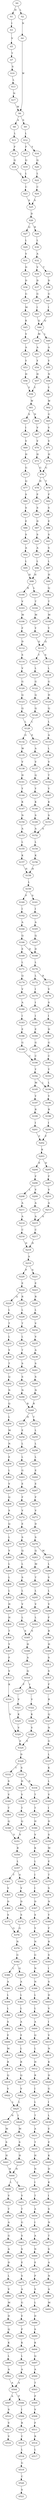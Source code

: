 strict digraph  {
	S0 -> S1 [ label = H ];
	S0 -> S2 [ label = L ];
	S1 -> S3 [ label = I ];
	S2 -> S4 [ label = N ];
	S3 -> S5 [ label = V ];
	S4 -> S6 [ label = W ];
	S5 -> S7 [ label = T ];
	S6 -> S8 [ label = A ];
	S6 -> S9 [ label = S ];
	S7 -> S10 [ label = S ];
	S8 -> S11 [ label = L ];
	S9 -> S12 [ label = L ];
	S10 -> S13 [ label = L ];
	S11 -> S14 [ label = F ];
	S12 -> S15 [ label = F ];
	S12 -> S16 [ label = Y ];
	S13 -> S17 [ label = N ];
	S14 -> S18 [ label = Q ];
	S15 -> S19 [ label = Q ];
	S16 -> S20 [ label = Q ];
	S17 -> S6 [ label = W ];
	S18 -> S21 [ label = L ];
	S19 -> S21 [ label = L ];
	S20 -> S22 [ label = L ];
	S21 -> S23 [ label = C ];
	S22 -> S24 [ label = C ];
	S23 -> S25 [ label = S ];
	S24 -> S25 [ label = S ];
	S25 -> S26 [ label = D ];
	S26 -> S27 [ label = Q ];
	S26 -> S28 [ label = R ];
	S27 -> S29 [ label = L ];
	S28 -> S30 [ label = L ];
	S29 -> S31 [ label = V ];
	S30 -> S32 [ label = A ];
	S31 -> S33 [ label = D ];
	S32 -> S34 [ label = V ];
	S32 -> S35 [ label = T ];
	S33 -> S36 [ label = D ];
	S34 -> S37 [ label = D ];
	S35 -> S38 [ label = D ];
	S36 -> S39 [ label = G ];
	S37 -> S40 [ label = G ];
	S38 -> S41 [ label = G ];
	S39 -> S42 [ label = M ];
	S40 -> S43 [ label = I ];
	S41 -> S44 [ label = I ];
	S42 -> S45 [ label = K ];
	S43 -> S46 [ label = Q ];
	S44 -> S46 [ label = Q ];
	S45 -> S47 [ label = V ];
	S46 -> S48 [ label = M ];
	S46 -> S49 [ label = L ];
	S47 -> S50 [ label = A ];
	S48 -> S51 [ label = A ];
	S49 -> S52 [ label = A ];
	S50 -> S53 [ label = Y ];
	S51 -> S54 [ label = Y ];
	S52 -> S55 [ label = Y ];
	S53 -> S56 [ label = H ];
	S54 -> S57 [ label = H ];
	S55 -> S58 [ label = N ];
	S56 -> S59 [ label = Y ];
	S57 -> S59 [ label = Y ];
	S58 -> S60 [ label = Y ];
	S59 -> S61 [ label = W ];
	S60 -> S62 [ label = W ];
	S61 -> S63 [ label = S ];
	S61 -> S64 [ label = N ];
	S62 -> S65 [ label = G ];
	S63 -> S66 [ label = I ];
	S64 -> S67 [ label = V ];
	S65 -> S68 [ label = V ];
	S66 -> S69 [ label = V ];
	S67 -> S70 [ label = V ];
	S68 -> S71 [ label = V ];
	S69 -> S72 [ label = H ];
	S70 -> S73 [ label = H ];
	S71 -> S74 [ label = H ];
	S72 -> S75 [ label = G ];
	S73 -> S76 [ label = G ];
	S74 -> S76 [ label = G ];
	S75 -> S77 [ label = Q ];
	S76 -> S78 [ label = H ];
	S76 -> S79 [ label = T ];
	S77 -> S80 [ label = S ];
	S78 -> S81 [ label = P ];
	S79 -> S82 [ label = P ];
	S80 -> S83 [ label = S ];
	S81 -> S84 [ label = S ];
	S82 -> S85 [ label = S ];
	S83 -> S86 [ label = E ];
	S84 -> S87 [ label = D ];
	S85 -> S88 [ label = E ];
	S86 -> S89 [ label = S ];
	S87 -> S90 [ label = S ];
	S88 -> S91 [ label = S ];
	S89 -> S92 [ label = A ];
	S90 -> S93 [ label = A ];
	S91 -> S94 [ label = S ];
	S92 -> S95 [ label = L ];
	S93 -> S96 [ label = L ];
	S94 -> S97 [ label = L ];
	S95 -> S98 [ label = H ];
	S96 -> S98 [ label = H ];
	S97 -> S99 [ label = H ];
	S98 -> S100 [ label = R ];
	S98 -> S101 [ label = L ];
	S99 -> S102 [ label = Q ];
	S100 -> S103 [ label = V ];
	S101 -> S104 [ label = T ];
	S102 -> S105 [ label = T ];
	S103 -> S106 [ label = M ];
	S104 -> S107 [ label = M ];
	S105 -> S108 [ label = M ];
	S106 -> S109 [ label = F ];
	S107 -> S110 [ label = Y ];
	S108 -> S111 [ label = Y ];
	S109 -> S112 [ label = D ];
	S110 -> S113 [ label = Q ];
	S111 -> S113 [ label = Q ];
	S112 -> S114 [ label = S ];
	S113 -> S115 [ label = S ];
	S113 -> S116 [ label = T ];
	S114 -> S117 [ label = V ];
	S115 -> S118 [ label = L ];
	S116 -> S119 [ label = L ];
	S117 -> S120 [ label = G ];
	S118 -> S121 [ label = G ];
	S119 -> S122 [ label = G ];
	S120 -> S123 [ label = Q ];
	S121 -> S124 [ label = H ];
	S122 -> S125 [ label = Q ];
	S123 -> S126 [ label = Q ];
	S124 -> S127 [ label = Q ];
	S125 -> S128 [ label = Q ];
	S126 -> S129 [ label = L ];
	S127 -> S130 [ label = L ];
	S128 -> S129 [ label = L ];
	S129 -> S131 [ label = E ];
	S129 -> S132 [ label = G ];
	S130 -> S133 [ label = A ];
	S131 -> S134 [ label = A ];
	S132 -> S135 [ label = W ];
	S133 -> S136 [ label = L ];
	S134 -> S137 [ label = V ];
	S135 -> S138 [ label = V ];
	S136 -> S139 [ label = V ];
	S137 -> S140 [ label = Q ];
	S138 -> S141 [ label = H ];
	S139 -> S142 [ label = T ];
	S140 -> S143 [ label = Y ];
	S141 -> S144 [ label = Y ];
	S142 -> S145 [ label = Y ];
	S143 -> S146 [ label = K ];
	S144 -> S147 [ label = K ];
	S145 -> S148 [ label = K ];
	S146 -> S149 [ label = S ];
	S147 -> S150 [ label = N ];
	S148 -> S151 [ label = S ];
	S149 -> S152 [ label = A ];
	S150 -> S153 [ label = A ];
	S151 -> S152 [ label = A ];
	S152 -> S154 [ label = L ];
	S153 -> S155 [ label = L ];
	S154 -> S156 [ label = K ];
	S155 -> S157 [ label = K ];
	S156 -> S158 [ label = H ];
	S157 -> S158 [ label = H ];
	S158 -> S159 [ label = L ];
	S159 -> S160 [ label = P ];
	S159 -> S161 [ label = S ];
	S160 -> S162 [ label = I ];
	S161 -> S163 [ label = I ];
	S162 -> S164 [ label = A ];
	S163 -> S165 [ label = A ];
	S164 -> S166 [ label = Q ];
	S165 -> S167 [ label = Q ];
	S166 -> S168 [ label = D ];
	S166 -> S169 [ label = E ];
	S167 -> S168 [ label = D ];
	S168 -> S170 [ label = L ];
	S169 -> S171 [ label = L ];
	S170 -> S172 [ label = L ];
	S170 -> S173 [ label = R ];
	S171 -> S174 [ label = Q ];
	S172 -> S175 [ label = I ];
	S173 -> S176 [ label = V ];
	S174 -> S177 [ label = V ];
	S175 -> S178 [ label = I ];
	S176 -> S179 [ label = S ];
	S177 -> S180 [ label = A ];
	S178 -> S181 [ label = I ];
	S179 -> S182 [ label = I ];
	S180 -> S183 [ label = I ];
	S181 -> S184 [ label = E ];
	S182 -> S185 [ label = D ];
	S183 -> S186 [ label = E ];
	S184 -> S187 [ label = G ];
	S185 -> S188 [ label = G ];
	S186 -> S189 [ label = G ];
	S187 -> S190 [ label = C ];
	S188 -> S191 [ label = C ];
	S189 -> S190 [ label = C ];
	S190 -> S192 [ label = Y ];
	S191 -> S193 [ label = Y ];
	S192 -> S194 [ label = L ];
	S192 -> S195 [ label = M ];
	S193 -> S194 [ label = L ];
	S194 -> S196 [ label = Y ];
	S195 -> S197 [ label = Y ];
	S196 -> S198 [ label = R ];
	S197 -> S199 [ label = R ];
	S198 -> S200 [ label = I ];
	S199 -> S201 [ label = I ];
	S200 -> S202 [ label = F ];
	S201 -> S202 [ label = F ];
	S202 -> S203 [ label = K ];
	S203 -> S204 [ label = E ];
	S203 -> S205 [ label = D ];
	S204 -> S206 [ label = F ];
	S205 -> S207 [ label = F ];
	S206 -> S208 [ label = L ];
	S206 -> S209 [ label = V ];
	S207 -> S210 [ label = V ];
	S208 -> S211 [ label = A ];
	S209 -> S212 [ label = A ];
	S210 -> S213 [ label = A ];
	S211 -> S214 [ label = A ];
	S212 -> S215 [ label = A ];
	S213 -> S215 [ label = A ];
	S214 -> S216 [ label = C ];
	S215 -> S217 [ label = C ];
	S216 -> S218 [ label = D ];
	S217 -> S218 [ label = D ];
	S218 -> S219 [ label = A ];
	S219 -> S220 [ label = P ];
	S219 -> S221 [ label = S ];
	S220 -> S222 [ label = E ];
	S221 -> S223 [ label = E ];
	S222 -> S224 [ label = Q ];
	S222 -> S225 [ label = R ];
	S223 -> S226 [ label = R ];
	S224 -> S227 [ label = L ];
	S225 -> S228 [ label = L ];
	S226 -> S229 [ label = L ];
	S227 -> S230 [ label = T ];
	S228 -> S231 [ label = T ];
	S229 -> S232 [ label = V ];
	S230 -> S233 [ label = L ];
	S231 -> S234 [ label = L ];
	S232 -> S235 [ label = V ];
	S233 -> S236 [ label = V ];
	S234 -> S237 [ label = T ];
	S235 -> S238 [ label = A ];
	S236 -> S239 [ label = T ];
	S237 -> S240 [ label = S ];
	S238 -> S241 [ label = S ];
	S239 -> S242 [ label = Q ];
	S240 -> S243 [ label = S ];
	S241 -> S244 [ label = S ];
	S242 -> S245 [ label = N ];
	S243 -> S246 [ label = N ];
	S244 -> S247 [ label = N ];
	S245 -> S248 [ label = Q ];
	S246 -> S249 [ label = R ];
	S247 -> S249 [ label = R ];
	S248 -> S250 [ label = L ];
	S249 -> S251 [ label = H ];
	S249 -> S252 [ label = T ];
	S250 -> S253 [ label = M ];
	S251 -> S254 [ label = E ];
	S252 -> S255 [ label = L ];
	S253 -> S256 [ label = N ];
	S254 -> S257 [ label = L ];
	S255 -> S258 [ label = L ];
	S256 -> S259 [ label = E ];
	S257 -> S260 [ label = L ];
	S258 -> S261 [ label = L ];
	S259 -> S262 [ label = L ];
	S260 -> S263 [ label = G ];
	S261 -> S264 [ label = E ];
	S262 -> S265 [ label = V ];
	S263 -> S266 [ label = E ];
	S264 -> S267 [ label = E ];
	S265 -> S268 [ label = Q ];
	S266 -> S269 [ label = F ];
	S267 -> S270 [ label = F ];
	S268 -> S271 [ label = S ];
	S269 -> S272 [ label = V ];
	S270 -> S273 [ label = V ];
	S271 -> S274 [ label = Q ];
	S272 -> S275 [ label = E ];
	S273 -> S276 [ label = D ];
	S274 -> S277 [ label = L ];
	S275 -> S278 [ label = S ];
	S276 -> S279 [ label = S ];
	S277 -> S280 [ label = V ];
	S278 -> S281 [ label = Q ];
	S279 -> S282 [ label = M ];
	S279 -> S283 [ label = Q ];
	S280 -> S284 [ label = L ];
	S281 -> S285 [ label = L ];
	S282 -> S286 [ label = L ];
	S283 -> S287 [ label = M ];
	S284 -> S288 [ label = L ];
	S285 -> S289 [ label = S ];
	S286 -> S290 [ label = V ];
	S287 -> S291 [ label = T ];
	S288 -> S292 [ label = L ];
	S289 -> S293 [ label = L ];
	S290 -> S294 [ label = L ];
	S291 -> S295 [ label = L ];
	S292 -> S296 [ label = H ];
	S293 -> S297 [ label = V ];
	S294 -> S298 [ label = V ];
	S295 -> S299 [ label = V ];
	S296 -> S300 [ label = H ];
	S297 -> S301 [ label = L ];
	S298 -> S302 [ label = F ];
	S299 -> S303 [ label = L ];
	S300 -> S304 [ label = T ];
	S301 -> S305 [ label = S ];
	S302 -> S306 [ label = R ];
	S303 -> S305 [ label = S ];
	S304 -> S307 [ label = Y ];
	S305 -> S308 [ label = H ];
	S306 -> S309 [ label = H ];
	S307 -> S310 [ label = F ];
	S308 -> S311 [ label = A ];
	S309 -> S312 [ label = S ];
	S310 -> S313 [ label = V ];
	S311 -> S314 [ label = Q ];
	S312 -> S315 [ label = S ];
	S313 -> S316 [ label = K ];
	S314 -> S317 [ label = F ];
	S314 -> S318 [ label = I ];
	S315 -> S319 [ label = F ];
	S316 -> S320 [ label = V ];
	S317 -> S321 [ label = V ];
	S318 -> S322 [ label = V ];
	S319 -> S323 [ label = R ];
	S320 -> S324 [ label = E ];
	S321 -> S325 [ label = K ];
	S322 -> S326 [ label = K ];
	S323 -> S327 [ label = Q ];
	S324 -> S328 [ label = D ];
	S325 -> S320 [ label = V ];
	S326 -> S329 [ label = V ];
	S327 -> S330 [ label = N ];
	S328 -> S331 [ label = S ];
	S328 -> S332 [ label = T ];
	S329 -> S324 [ label = E ];
	S330 -> S333 [ label = G ];
	S331 -> S334 [ label = N ];
	S331 -> S335 [ label = H ];
	S332 -> S336 [ label = S ];
	S333 -> S337 [ label = L ];
	S334 -> S338 [ label = T ];
	S335 -> S339 [ label = V ];
	S336 -> S340 [ label = V ];
	S337 -> S341 [ label = K ];
	S338 -> S342 [ label = T ];
	S339 -> S343 [ label = T ];
	S340 -> S344 [ label = T ];
	S341 -> S345 [ label = L ];
	S342 -> S346 [ label = H ];
	S343 -> S347 [ label = Q ];
	S344 -> S348 [ label = Q ];
	S345 -> S349 [ label = V ];
	S346 -> S350 [ label = V ];
	S347 -> S351 [ label = V ];
	S348 -> S351 [ label = V ];
	S349 -> S352 [ label = I ];
	S350 -> S353 [ label = K ];
	S351 -> S354 [ label = R ];
	S352 -> S355 [ label = D ];
	S353 -> S356 [ label = L ];
	S354 -> S357 [ label = L ];
	S355 -> S358 [ label = S ];
	S356 -> S359 [ label = I ];
	S357 -> S360 [ label = S ];
	S357 -> S361 [ label = T ];
	S358 -> S362 [ label = M ];
	S359 -> S363 [ label = I ];
	S360 -> S364 [ label = V ];
	S361 -> S365 [ label = V ];
	S362 -> S366 [ label = E ];
	S363 -> S367 [ label = D ];
	S364 -> S368 [ label = D ];
	S365 -> S369 [ label = D ];
	S366 -> S370 [ label = T ];
	S367 -> S371 [ label = S ];
	S368 -> S372 [ label = S ];
	S369 -> S373 [ label = S ];
	S370 -> S374 [ label = S ];
	S371 -> S375 [ label = Y ];
	S372 -> S376 [ label = G ];
	S373 -> S376 [ label = G ];
	S374 -> S377 [ label = N ];
	S375 -> S378 [ label = N ];
	S376 -> S379 [ label = N ];
	S377 -> S380 [ label = Y ];
	S378 -> S381 [ label = G ];
	S379 -> S382 [ label = G ];
	S380 -> S383 [ label = F ];
	S381 -> S384 [ label = N ];
	S382 -> S385 [ label = Q ];
	S382 -> S386 [ label = L ];
	S383 -> S387 [ label = R ];
	S384 -> S388 [ label = N ];
	S385 -> S389 [ label = A ];
	S386 -> S390 [ label = A ];
	S387 -> S391 [ label = S ];
	S388 -> S392 [ label = L ];
	S389 -> S393 [ label = L ];
	S390 -> S394 [ label = L ];
	S391 -> S395 [ label = I ];
	S392 -> S396 [ label = L ];
	S393 -> S397 [ label = L ];
	S394 -> S398 [ label = L ];
	S395 -> S399 [ label = S ];
	S396 -> S400 [ label = A ];
	S397 -> S401 [ label = A ];
	S398 -> S402 [ label = S ];
	S399 -> S403 [ label = D ];
	S400 -> S404 [ label = Q ];
	S401 -> S405 [ label = E ];
	S402 -> S406 [ label = E ];
	S403 -> S407 [ label = V ];
	S404 -> S408 [ label = L ];
	S405 -> S409 [ label = L ];
	S406 -> S410 [ label = M ];
	S407 -> S411 [ label = I ];
	S408 -> S412 [ label = H ];
	S409 -> S413 [ label = R ];
	S410 -> S414 [ label = R ];
	S411 -> S415 [ label = V ];
	S412 -> S416 [ label = R ];
	S413 -> S417 [ label = Q ];
	S414 -> S418 [ label = Q ];
	S415 -> S419 [ label = N ];
	S416 -> S420 [ label = I ];
	S417 -> S421 [ label = V ];
	S418 -> S422 [ label = V ];
	S419 -> S423 [ label = K ];
	S420 -> S424 [ label = L ];
	S421 -> S425 [ label = L ];
	S422 -> S425 [ label = L ];
	S423 -> S426 [ label = D ];
	S424 -> S427 [ label = T ];
	S425 -> S428 [ label = I ];
	S425 -> S429 [ label = N ];
	S426 -> S430 [ label = G ];
	S427 -> S431 [ label = A ];
	S428 -> S432 [ label = M ];
	S429 -> S433 [ label = M ];
	S430 -> S434 [ label = I ];
	S431 -> S435 [ label = T ];
	S432 -> S436 [ label = S ];
	S433 -> S437 [ label = S ];
	S434 -> S438 [ label = L ];
	S435 -> S439 [ label = H ];
	S436 -> S440 [ label = H ];
	S437 -> S441 [ label = H ];
	S438 -> S442 [ label = E ];
	S439 -> S443 [ label = N ];
	S440 -> S444 [ label = N ];
	S441 -> S444 [ label = N ];
	S442 -> S445 [ label = E ];
	S443 -> S446 [ label = I ];
	S444 -> S447 [ label = I ];
	S444 -> S448 [ label = L ];
	S445 -> S449 [ label = K ];
	S446 -> S450 [ label = T ];
	S447 -> S451 [ label = V ];
	S448 -> S452 [ label = V ];
	S449 -> S453 [ label = D ];
	S450 -> S454 [ label = A ];
	S451 -> S455 [ label = T ];
	S452 -> S456 [ label = T ];
	S453 -> S457 [ label = K ];
	S454 -> S458 [ label = I ];
	S455 -> S459 [ label = G ];
	S456 -> S460 [ label = A ];
	S457 -> S461 [ label = I ];
	S458 -> S462 [ label = A ];
	S459 -> S463 [ label = S ];
	S460 -> S464 [ label = G ];
	S461 -> S465 [ label = S ];
	S462 -> S466 [ label = N ];
	S463 -> S467 [ label = S ];
	S464 -> S468 [ label = A ];
	S465 -> S469 [ label = N ];
	S466 -> S470 [ label = E ];
	S467 -> S471 [ label = E ];
	S468 -> S472 [ label = D ];
	S469 -> S473 [ label = T ];
	S470 -> S474 [ label = P ];
	S471 -> S475 [ label = S ];
	S472 -> S476 [ label = L ];
	S473 -> S477 [ label = S ];
	S474 -> S478 [ label = S ];
	S475 -> S479 [ label = A ];
	S476 -> S480 [ label = V ];
	S477 -> S481 [ label = A ];
	S478 -> S482 [ label = L ];
	S479 -> S483 [ label = G ];
	S480 -> S484 [ label = M ];
	S481 -> S485 [ label = N ];
	S482 -> S486 [ label = D ];
	S483 -> S487 [ label = E ];
	S484 -> S488 [ label = D ];
	S485 -> S489 [ label = A ];
	S486 -> S490 [ label = S ];
	S487 -> S491 [ label = P ];
	S488 -> S492 [ label = Q ];
	S489 -> S493 [ label = M ];
	S490 -> S494 [ label = K ];
	S491 -> S495 [ label = K ];
	S492 -> S496 [ label = K ];
	S494 -> S497 [ label = Q ];
	S495 -> S498 [ label = L ];
	S496 -> S499 [ label = L ];
	S497 -> S500 [ label = A ];
	S498 -> S501 [ label = A ];
	S499 -> S502 [ label = A ];
	S500 -> S503 [ label = T ];
	S501 -> S504 [ label = A ];
	S502 -> S504 [ label = A ];
	S503 -> S505 [ label = P ];
	S504 -> S506 [ label = P ];
	S504 -> S507 [ label = A ];
	S505 -> S508 [ label = V ];
	S506 -> S509 [ label = I ];
	S507 -> S510 [ label = S ];
	S508 -> S511 [ label = F ];
	S509 -> S512 [ label = R ];
	S510 -> S513 [ label = V ];
	S511 -> S514 [ label = R ];
	S512 -> S515 [ label = C ];
	S513 -> S516 [ label = V ];
	S514 -> S517 [ label = L ];
	S515 -> S518 [ label = L ];
	S518 -> S519 [ label = G ];
	S519 -> S520 [ label = C ];
	S520 -> S521 [ label = S ];
}
